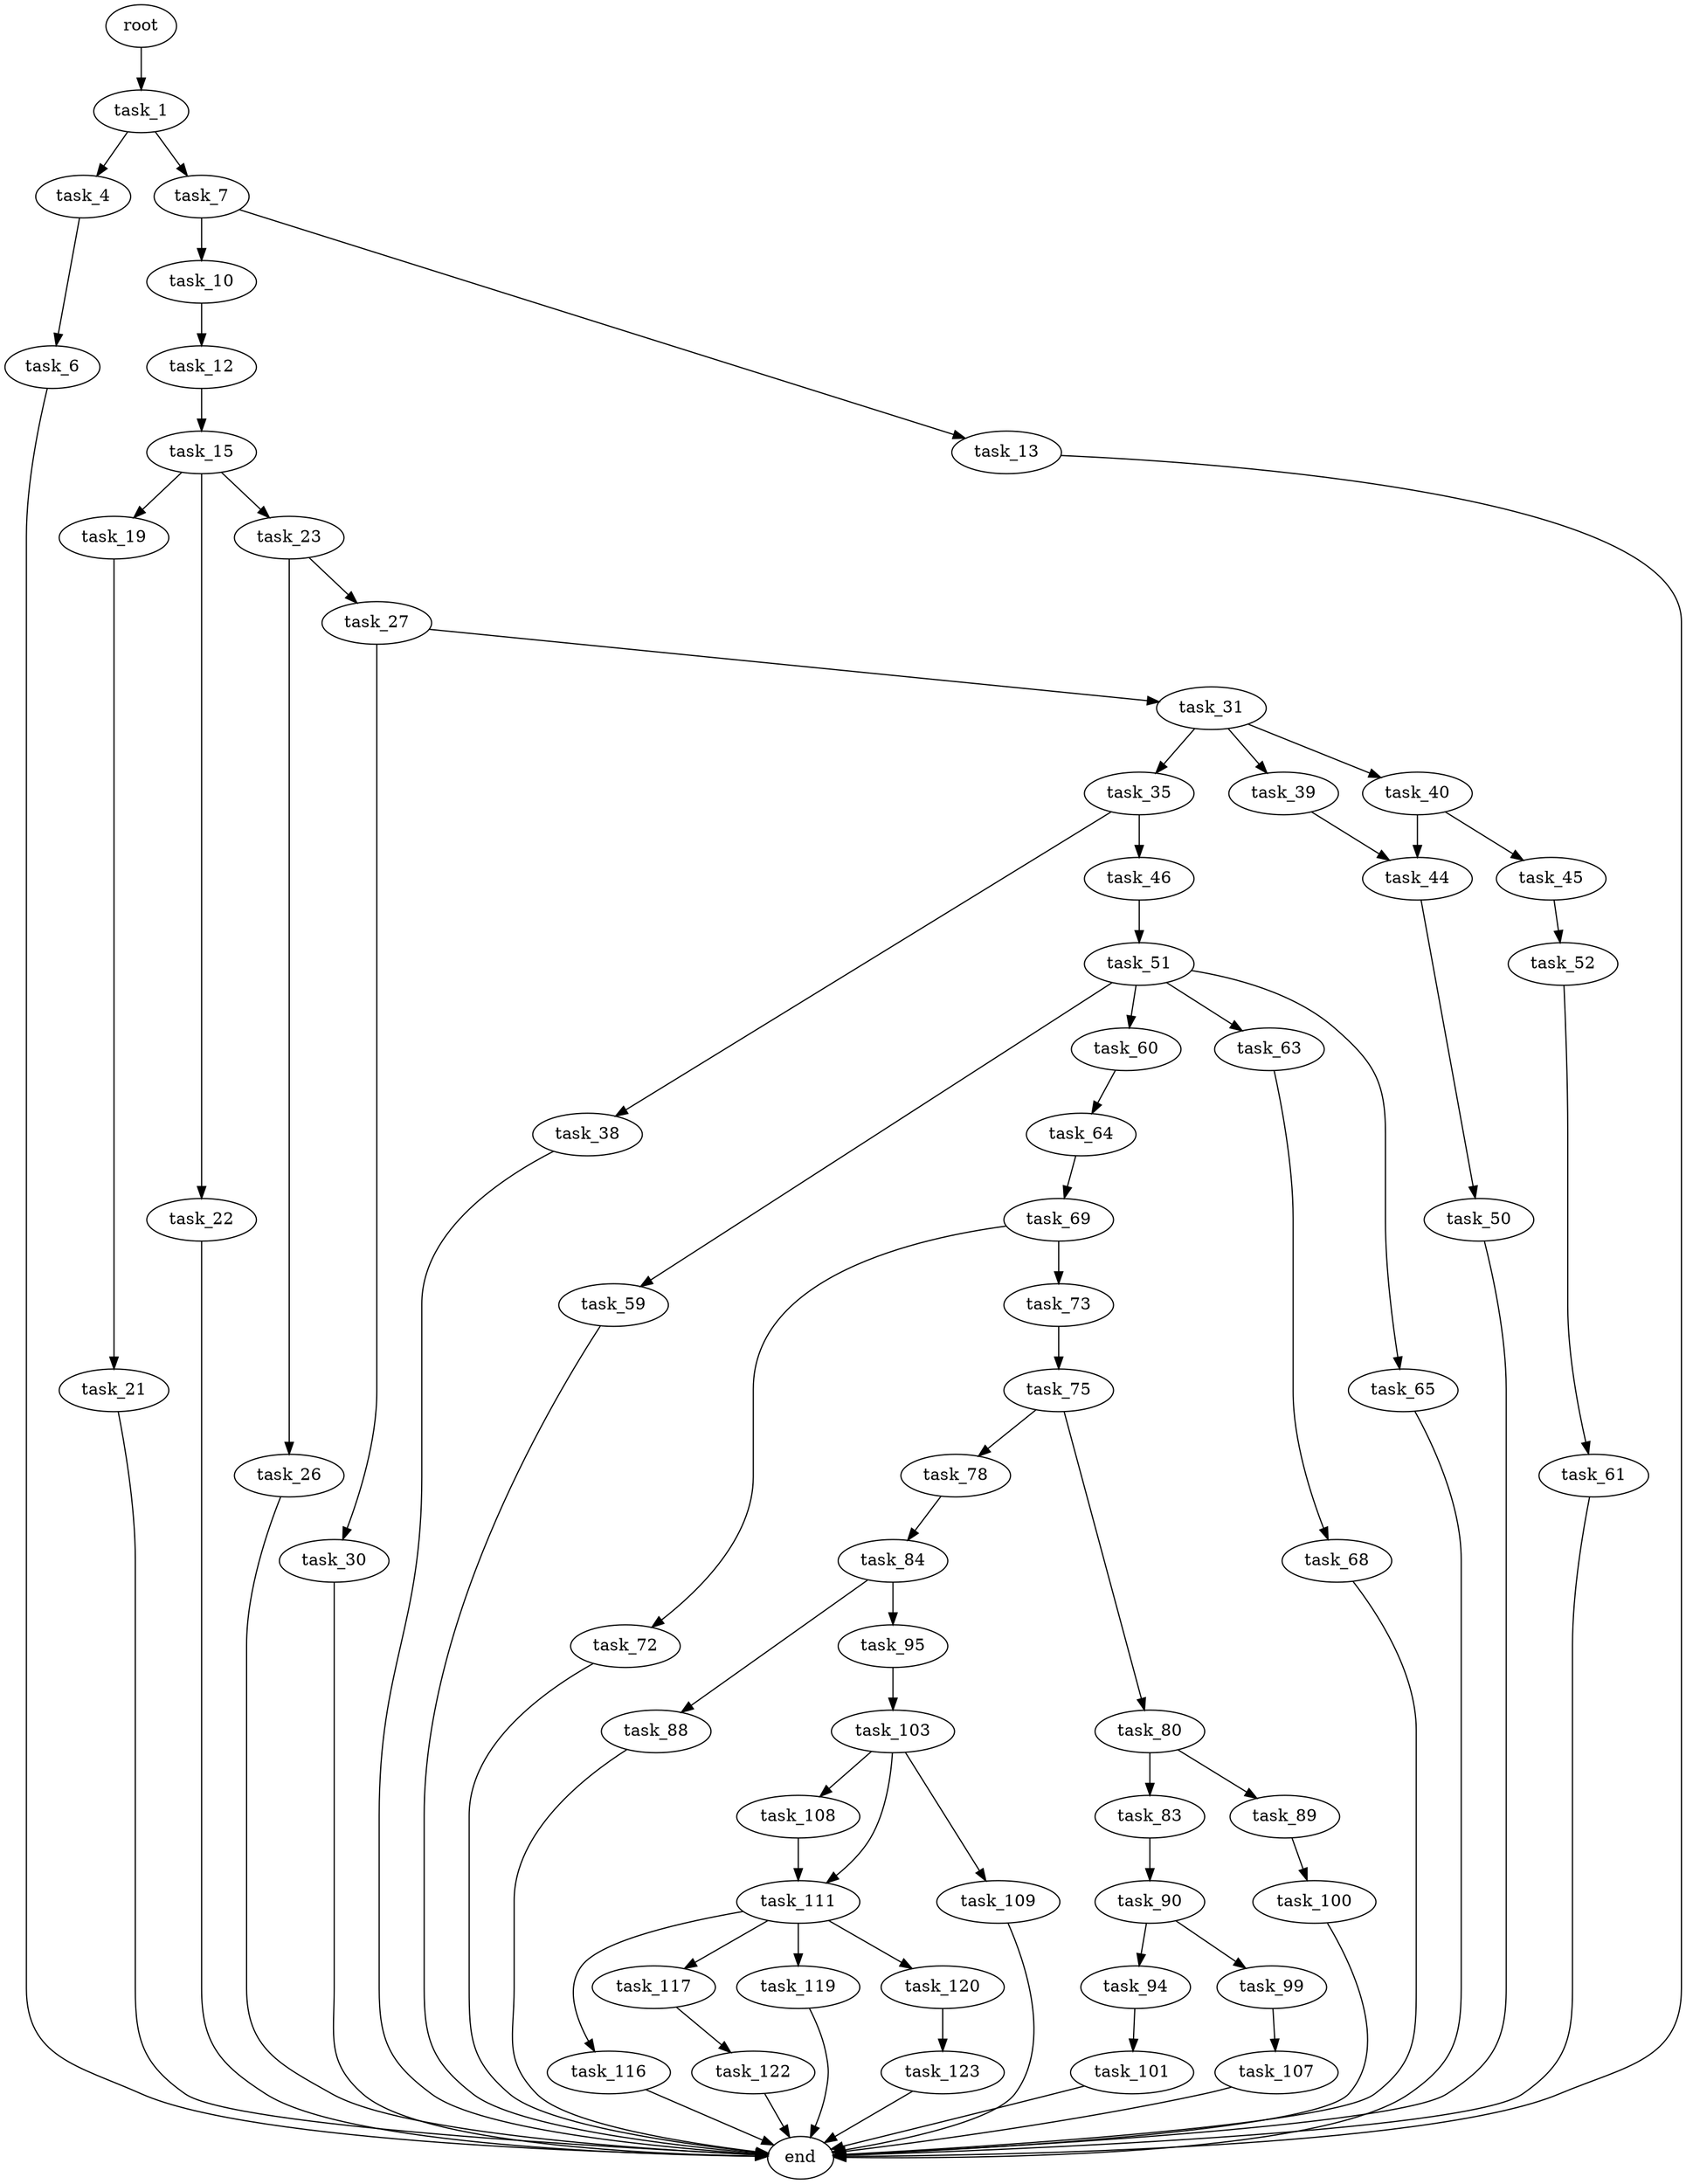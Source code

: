 digraph G {
  root [size="0.000000"];
  task_1 [size="782757789696.000000"];
  task_4 [size="8589934592.000000"];
  task_6 [size="782757789696.000000"];
  task_7 [size="7842329654.000000"];
  task_10 [size="19517071879.000000"];
  task_12 [size="11015132187.000000"];
  task_13 [size="231928233984.000000"];
  task_15 [size="1099215950.000000"];
  task_19 [size="263355315357.000000"];
  task_21 [size="549755813888.000000"];
  task_22 [size="28991029248.000000"];
  task_23 [size="28991029248.000000"];
  task_26 [size="211573675851.000000"];
  task_27 [size="8589934592.000000"];
  task_30 [size="543259269239.000000"];
  task_31 [size="134217728000.000000"];
  task_35 [size="782757789696.000000"];
  task_38 [size="1073741824000.000000"];
  task_39 [size="315434925379.000000"];
  task_40 [size="6489007911.000000"];
  task_44 [size="34231784337.000000"];
  task_45 [size="925572395929.000000"];
  task_46 [size="11735034095.000000"];
  task_50 [size="1066454279926.000000"];
  task_51 [size="15698587921.000000"];
  task_52 [size="49242415437.000000"];
  task_59 [size="23280035362.000000"];
  task_60 [size="1091203467366.000000"];
  task_61 [size="473219861419.000000"];
  task_63 [size="767796566339.000000"];
  task_64 [size="7623476279.000000"];
  task_65 [size="6561596924.000000"];
  task_68 [size="11143969195.000000"];
  task_69 [size="24648660424.000000"];
  task_72 [size="88415256575.000000"];
  task_73 [size="512266809916.000000"];
  task_75 [size="9947287837.000000"];
  task_78 [size="368293445632.000000"];
  task_80 [size="134217728000.000000"];
  task_83 [size="417698497581.000000"];
  task_84 [size="44090268504.000000"];
  task_88 [size="25511100462.000000"];
  task_89 [size="895611524984.000000"];
  task_90 [size="6642611326.000000"];
  task_94 [size="134217728000.000000"];
  task_95 [size="46400327069.000000"];
  task_99 [size="228181726419.000000"];
  task_100 [size="21433688057.000000"];
  task_101 [size="2869035392.000000"];
  task_103 [size="32625230537.000000"];
  task_107 [size="83532506150.000000"];
  task_108 [size="368293445632.000000"];
  task_109 [size="3279015451.000000"];
  task_111 [size="1073741824000.000000"];
  task_116 [size="3187446328.000000"];
  task_117 [size="433099493864.000000"];
  task_119 [size="293591045617.000000"];
  task_120 [size="68719476736.000000"];
  task_122 [size="28991029248.000000"];
  task_123 [size="549755813888.000000"];
  end [size="0.000000"];

  root -> task_1 [size="1.000000"];
  task_1 -> task_4 [size="679477248.000000"];
  task_1 -> task_7 [size="679477248.000000"];
  task_4 -> task_6 [size="33554432.000000"];
  task_6 -> end [size="1.000000"];
  task_7 -> task_10 [size="209715200.000000"];
  task_7 -> task_13 [size="209715200.000000"];
  task_10 -> task_12 [size="411041792.000000"];
  task_12 -> task_15 [size="209715200.000000"];
  task_13 -> end [size="1.000000"];
  task_15 -> task_19 [size="33554432.000000"];
  task_15 -> task_22 [size="33554432.000000"];
  task_15 -> task_23 [size="33554432.000000"];
  task_19 -> task_21 [size="209715200.000000"];
  task_21 -> end [size="1.000000"];
  task_22 -> end [size="1.000000"];
  task_23 -> task_26 [size="75497472.000000"];
  task_23 -> task_27 [size="75497472.000000"];
  task_26 -> end [size="1.000000"];
  task_27 -> task_30 [size="33554432.000000"];
  task_27 -> task_31 [size="33554432.000000"];
  task_30 -> end [size="1.000000"];
  task_31 -> task_35 [size="209715200.000000"];
  task_31 -> task_39 [size="209715200.000000"];
  task_31 -> task_40 [size="209715200.000000"];
  task_35 -> task_38 [size="679477248.000000"];
  task_35 -> task_46 [size="679477248.000000"];
  task_38 -> end [size="1.000000"];
  task_39 -> task_44 [size="536870912.000000"];
  task_40 -> task_44 [size="411041792.000000"];
  task_40 -> task_45 [size="411041792.000000"];
  task_44 -> task_50 [size="75497472.000000"];
  task_45 -> task_52 [size="838860800.000000"];
  task_46 -> task_51 [size="411041792.000000"];
  task_50 -> end [size="1.000000"];
  task_51 -> task_59 [size="301989888.000000"];
  task_51 -> task_60 [size="301989888.000000"];
  task_51 -> task_63 [size="301989888.000000"];
  task_51 -> task_65 [size="301989888.000000"];
  task_52 -> task_61 [size="75497472.000000"];
  task_59 -> end [size="1.000000"];
  task_60 -> task_64 [size="679477248.000000"];
  task_61 -> end [size="1.000000"];
  task_63 -> task_68 [size="536870912.000000"];
  task_64 -> task_69 [size="209715200.000000"];
  task_65 -> end [size="1.000000"];
  task_68 -> end [size="1.000000"];
  task_69 -> task_72 [size="838860800.000000"];
  task_69 -> task_73 [size="838860800.000000"];
  task_72 -> end [size="1.000000"];
  task_73 -> task_75 [size="411041792.000000"];
  task_75 -> task_78 [size="209715200.000000"];
  task_75 -> task_80 [size="209715200.000000"];
  task_78 -> task_84 [size="411041792.000000"];
  task_80 -> task_83 [size="209715200.000000"];
  task_80 -> task_89 [size="209715200.000000"];
  task_83 -> task_90 [size="301989888.000000"];
  task_84 -> task_88 [size="33554432.000000"];
  task_84 -> task_95 [size="33554432.000000"];
  task_88 -> end [size="1.000000"];
  task_89 -> task_100 [size="838860800.000000"];
  task_90 -> task_94 [size="209715200.000000"];
  task_90 -> task_99 [size="209715200.000000"];
  task_94 -> task_101 [size="209715200.000000"];
  task_95 -> task_103 [size="33554432.000000"];
  task_99 -> task_107 [size="209715200.000000"];
  task_100 -> end [size="1.000000"];
  task_101 -> end [size="1.000000"];
  task_103 -> task_108 [size="134217728.000000"];
  task_103 -> task_109 [size="134217728.000000"];
  task_103 -> task_111 [size="134217728.000000"];
  task_107 -> end [size="1.000000"];
  task_108 -> task_111 [size="411041792.000000"];
  task_109 -> end [size="1.000000"];
  task_111 -> task_116 [size="838860800.000000"];
  task_111 -> task_117 [size="838860800.000000"];
  task_111 -> task_119 [size="838860800.000000"];
  task_111 -> task_120 [size="838860800.000000"];
  task_116 -> end [size="1.000000"];
  task_117 -> task_122 [size="411041792.000000"];
  task_119 -> end [size="1.000000"];
  task_120 -> task_123 [size="134217728.000000"];
  task_122 -> end [size="1.000000"];
  task_123 -> end [size="1.000000"];
}
